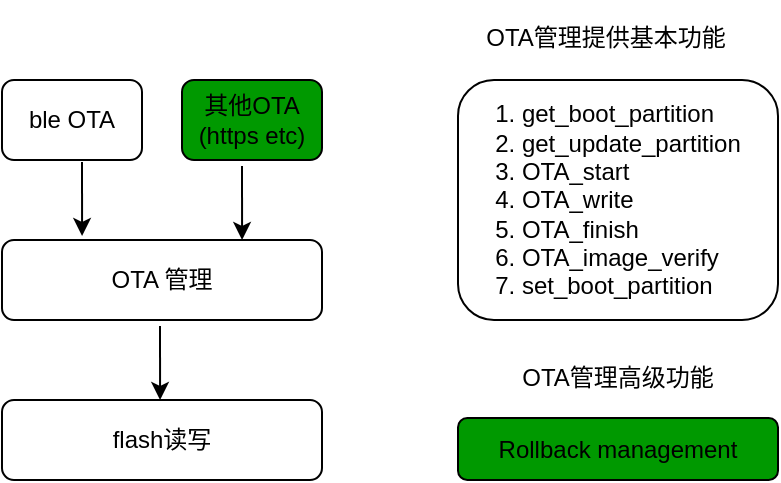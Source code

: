<mxfile version="13.9.9" type="device"><diagram id="02gbhws4AHq_6NjNig5e" name="第 1 页"><mxGraphModel dx="1086" dy="806" grid="1" gridSize="10" guides="1" tooltips="1" connect="1" arrows="1" fold="1" page="1" pageScale="1" pageWidth="1169" pageHeight="827" math="0" shadow="0"><root><mxCell id="0"/><mxCell id="1" parent="0"/><mxCell id="Whp4LOJZOK87AoyCJqaV-16" value="OTA 管理" style="rounded=1;whiteSpace=wrap;html=1;strokeColor=#000000;fillColor=#FFFFFF;" vertex="1" parent="1"><mxGeometry x="200" y="280" width="160" height="40" as="geometry"/></mxCell><mxCell id="Whp4LOJZOK87AoyCJqaV-17" value="flash读写" style="rounded=1;whiteSpace=wrap;html=1;strokeColor=#000000;fillColor=#FFFFFF;" vertex="1" parent="1"><mxGeometry x="200" y="360" width="160" height="40" as="geometry"/></mxCell><mxCell id="Whp4LOJZOK87AoyCJqaV-18" value="ble OTA" style="rounded=1;whiteSpace=wrap;html=1;strokeColor=#000000;fillColor=#FFFFFF;" vertex="1" parent="1"><mxGeometry x="200" y="200" width="70" height="40" as="geometry"/></mxCell><mxCell id="Whp4LOJZOK87AoyCJqaV-19" value="其他OTA (https etc)" style="rounded=1;whiteSpace=wrap;html=1;strokeColor=#000000;fillColor=#009900;" vertex="1" parent="1"><mxGeometry x="290" y="200" width="70" height="40" as="geometry"/></mxCell><mxCell id="Whp4LOJZOK87AoyCJqaV-21" value="&lt;div style=&quot;text-align: left&quot;&gt;&lt;span&gt;1. get_boot_partition&lt;/span&gt;&lt;/div&gt;&lt;div style=&quot;text-align: left&quot;&gt;&lt;span&gt;2. get_update_partition&lt;/span&gt;&lt;/div&gt;&lt;div style=&quot;text-align: left&quot;&gt;&lt;span&gt;3. OTA_start&lt;/span&gt;&lt;/div&gt;&lt;div style=&quot;text-align: left&quot;&gt;&lt;span&gt;4. OTA_write&lt;/span&gt;&lt;/div&gt;&lt;div style=&quot;text-align: left&quot;&gt;&lt;span&gt;5. OTA_finish&lt;/span&gt;&lt;/div&gt;&lt;div style=&quot;text-align: left&quot;&gt;&lt;span&gt;6. OTA_image_verify&lt;/span&gt;&lt;/div&gt;&lt;div style=&quot;text-align: left&quot;&gt;&lt;span&gt;7. set_boot_partition&lt;/span&gt;&lt;/div&gt;" style="rounded=1;whiteSpace=wrap;html=1;strokeColor=#000000;fillColor=#FFFFFF;" vertex="1" parent="1"><mxGeometry x="428" y="200" width="160" height="120" as="geometry"/></mxCell><mxCell id="Whp4LOJZOK87AoyCJqaV-22" value="" style="endArrow=classic;html=1;entryX=0.194;entryY=-0.075;entryDx=0;entryDy=0;entryPerimeter=0;" edge="1" parent="1"><mxGeometry width="50" height="50" relative="1" as="geometry"><mxPoint x="240" y="241" as="sourcePoint"/><mxPoint x="240.04" y="278" as="targetPoint"/></mxGeometry></mxCell><mxCell id="Whp4LOJZOK87AoyCJqaV-23" value="" style="endArrow=classic;html=1;entryX=0.194;entryY=-0.075;entryDx=0;entryDy=0;entryPerimeter=0;" edge="1" parent="1"><mxGeometry width="50" height="50" relative="1" as="geometry"><mxPoint x="320" y="243" as="sourcePoint"/><mxPoint x="320.04" y="280" as="targetPoint"/></mxGeometry></mxCell><mxCell id="Whp4LOJZOK87AoyCJqaV-24" value="" style="endArrow=classic;html=1;entryX=0.194;entryY=-0.075;entryDx=0;entryDy=0;entryPerimeter=0;" edge="1" parent="1"><mxGeometry width="50" height="50" relative="1" as="geometry"><mxPoint x="279" y="323" as="sourcePoint"/><mxPoint x="279.04" y="360" as="targetPoint"/></mxGeometry></mxCell><mxCell id="Whp4LOJZOK87AoyCJqaV-26" value="&lt;div style=&quot;text-align: left&quot;&gt;Rollback management&lt;/div&gt;" style="rounded=1;whiteSpace=wrap;html=1;strokeColor=#000000;fillColor=#009900;" vertex="1" parent="1"><mxGeometry x="428" y="369" width="160" height="31" as="geometry"/></mxCell><mxCell id="Whp4LOJZOK87AoyCJqaV-27" value="OTA管理提供基本功能" style="rounded=1;whiteSpace=wrap;html=1;fillColor=#FFFFFF;strokeColor=none;" vertex="1" parent="1"><mxGeometry x="432" y="160" width="140" height="38" as="geometry"/></mxCell><mxCell id="Whp4LOJZOK87AoyCJqaV-28" value="OTA管理高级功能" style="rounded=1;whiteSpace=wrap;html=1;fillColor=#FFFFFF;strokeColor=none;" vertex="1" parent="1"><mxGeometry x="438" y="330" width="140" height="38" as="geometry"/></mxCell></root></mxGraphModel></diagram></mxfile>